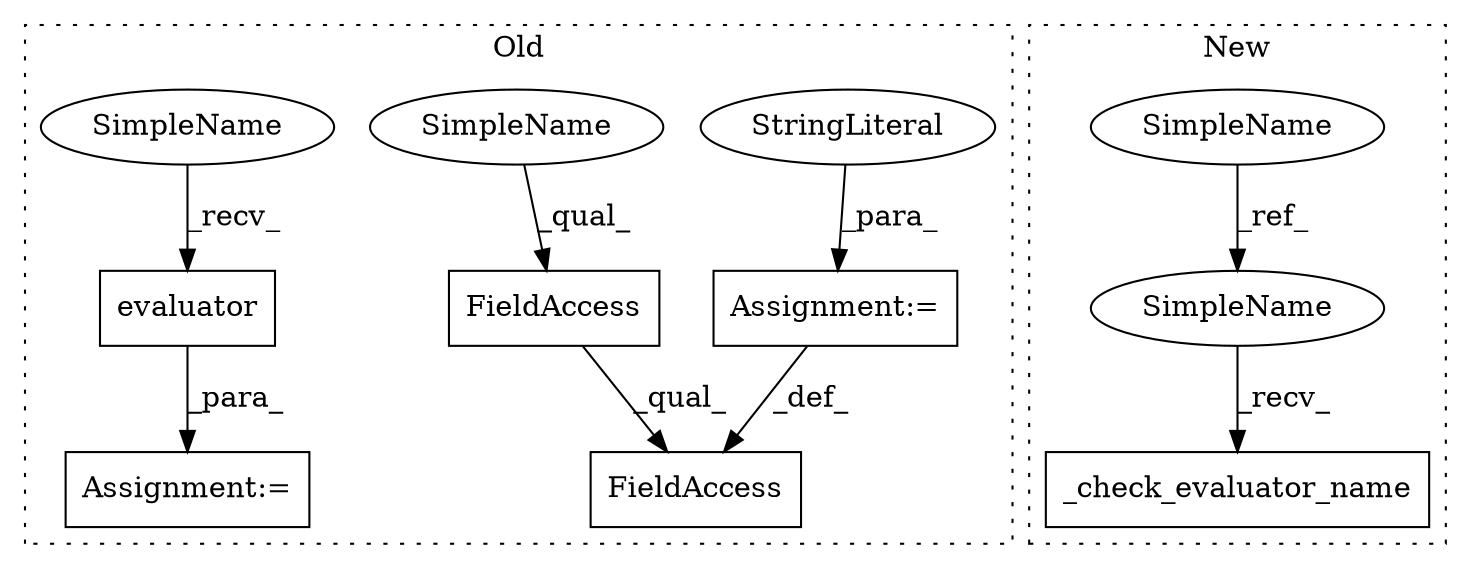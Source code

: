 digraph G {
subgraph cluster0 {
1 [label="evaluator" a="32" s="2818" l="11" shape="box"];
4 [label="FieldAccess" a="22" s="2776" l="14" shape="box"];
5 [label="FieldAccess" a="22" s="2776" l="19" shape="box"];
6 [label="Assignment:=" a="7" s="2795" l="1" shape="box"];
7 [label="StringLiteral" a="45" s="2796" l="6" shape="ellipse"];
8 [label="Assignment:=" a="7" s="2812" l="1" shape="box"];
10 [label="SimpleName" a="42" s="2776" l="4" shape="ellipse"];
11 [label="SimpleName" a="42" s="2813" l="4" shape="ellipse"];
label = "Old";
style="dotted";
}
subgraph cluster1 {
2 [label="_check_evaluator_name" a="32" s="5126" l="23" shape="box"];
3 [label="SimpleName" a="42" s="5110" l="4" shape="ellipse"];
9 [label="SimpleName" a="42" s="5121" l="4" shape="ellipse"];
label = "New";
style="dotted";
}
1 -> 8 [label="_para_"];
3 -> 9 [label="_ref_"];
4 -> 5 [label="_qual_"];
6 -> 5 [label="_def_"];
7 -> 6 [label="_para_"];
9 -> 2 [label="_recv_"];
10 -> 4 [label="_qual_"];
11 -> 1 [label="_recv_"];
}